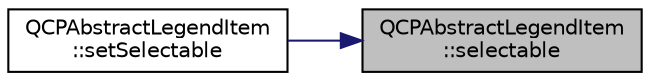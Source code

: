 digraph "QCPAbstractLegendItem::selectable"
{
 // LATEX_PDF_SIZE
  edge [fontname="Helvetica",fontsize="10",labelfontname="Helvetica",labelfontsize="10"];
  node [fontname="Helvetica",fontsize="10",shape=record];
  rankdir="RL";
  Node1 [label="QCPAbstractLegendItem\l::selectable",height=0.2,width=0.4,color="black", fillcolor="grey75", style="filled", fontcolor="black",tooltip=" "];
  Node1 -> Node2 [dir="back",color="midnightblue",fontsize="10",style="solid",fontname="Helvetica"];
  Node2 [label="QCPAbstractLegendItem\l::setSelectable",height=0.2,width=0.4,color="black", fillcolor="white", style="filled",URL="$classQCPAbstractLegendItem.html#a9913ef48730551b696e7f98a2391c599",tooltip=" "];
}
